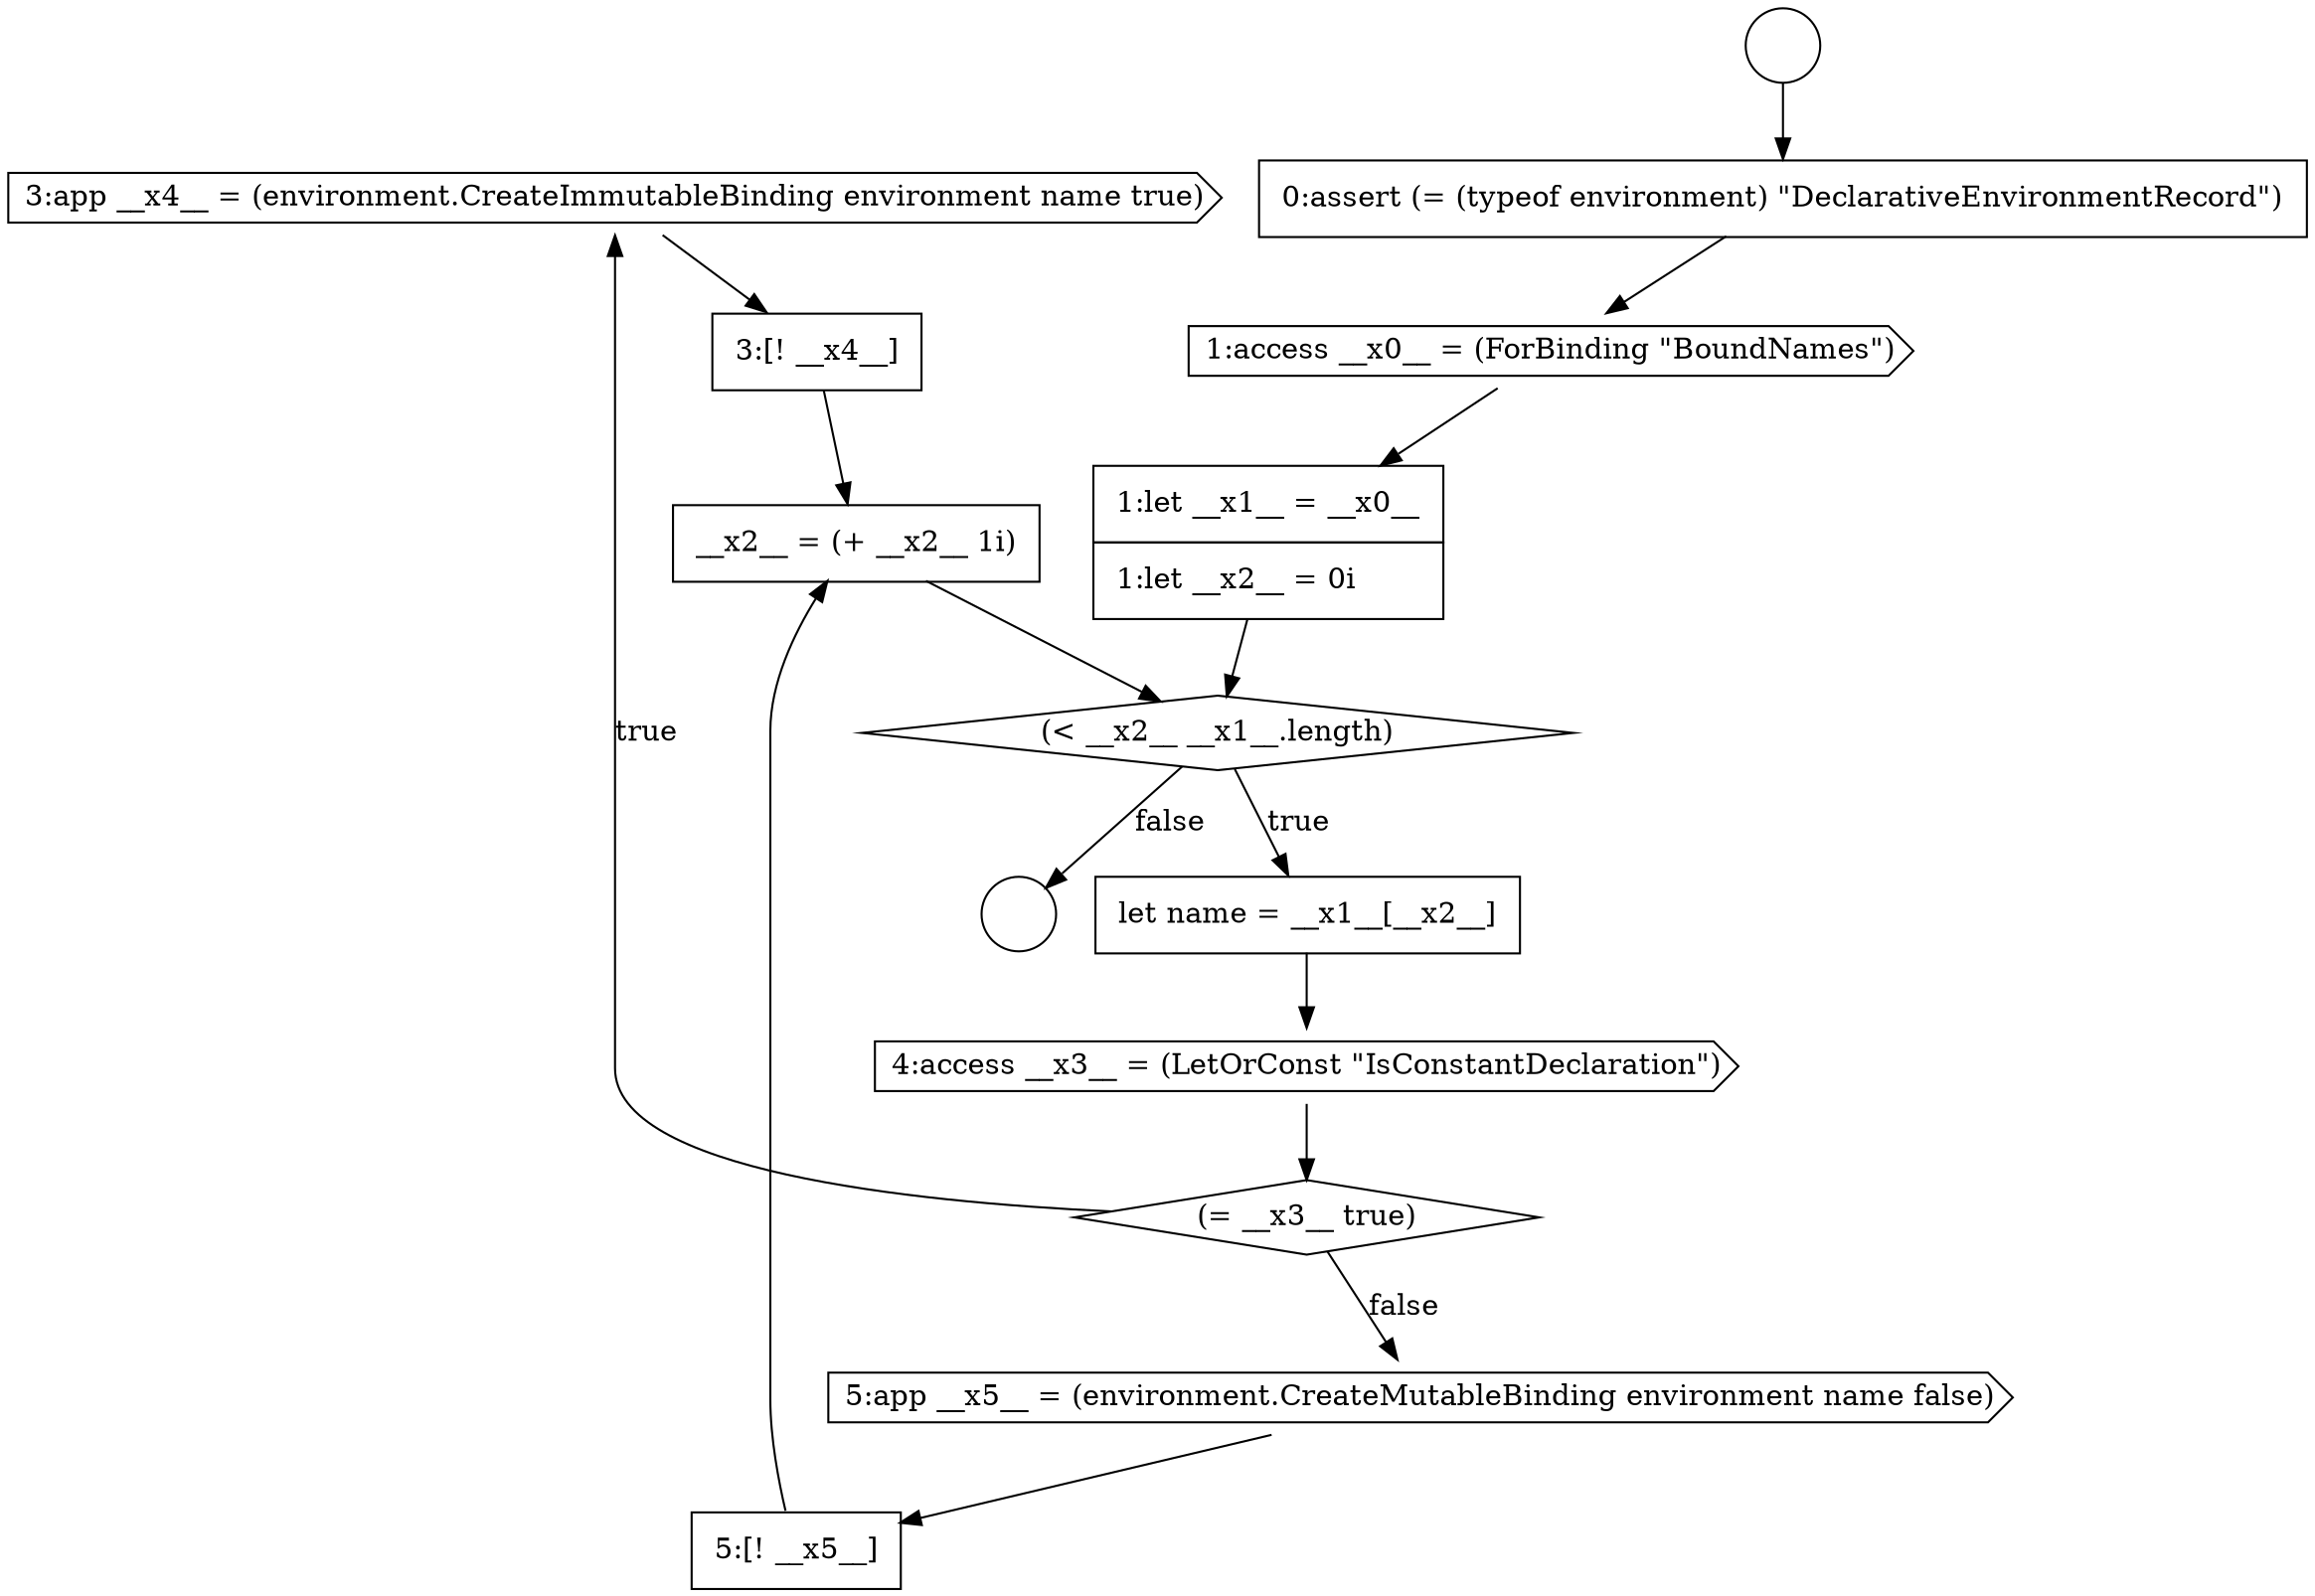 digraph {
  node7761 [shape=cds, label=<<font color="black">3:app __x4__ = (environment.CreateImmutableBinding environment name true)</font>> color="black" fillcolor="white" style=filled]
  node7754 [shape=none, margin=0, label=<<font color="black">
    <table border="0" cellborder="1" cellspacing="0" cellpadding="10">
      <tr><td align="left">0:assert (= (typeof environment) &quot;DeclarativeEnvironmentRecord&quot;)</td></tr>
    </table>
  </font>> color="black" fillcolor="white" style=filled]
  node7757 [shape=diamond, label=<<font color="black">(&lt; __x2__ __x1__.length)</font>> color="black" fillcolor="white" style=filled]
  node7762 [shape=none, margin=0, label=<<font color="black">
    <table border="0" cellborder="1" cellspacing="0" cellpadding="10">
      <tr><td align="left">3:[! __x4__]</td></tr>
    </table>
  </font>> color="black" fillcolor="white" style=filled]
  node7753 [shape=circle label=" " color="black" fillcolor="white" style=filled]
  node7763 [shape=cds, label=<<font color="black">5:app __x5__ = (environment.CreateMutableBinding environment name false)</font>> color="black" fillcolor="white" style=filled]
  node7756 [shape=none, margin=0, label=<<font color="black">
    <table border="0" cellborder="1" cellspacing="0" cellpadding="10">
      <tr><td align="left">1:let __x1__ = __x0__</td></tr>
      <tr><td align="left">1:let __x2__ = 0i</td></tr>
    </table>
  </font>> color="black" fillcolor="white" style=filled]
  node7752 [shape=circle label=" " color="black" fillcolor="white" style=filled]
  node7759 [shape=cds, label=<<font color="black">4:access __x3__ = (LetOrConst &quot;IsConstantDeclaration&quot;)</font>> color="black" fillcolor="white" style=filled]
  node7755 [shape=cds, label=<<font color="black">1:access __x0__ = (ForBinding &quot;BoundNames&quot;)</font>> color="black" fillcolor="white" style=filled]
  node7760 [shape=diamond, label=<<font color="black">(= __x3__ true)</font>> color="black" fillcolor="white" style=filled]
  node7758 [shape=none, margin=0, label=<<font color="black">
    <table border="0" cellborder="1" cellspacing="0" cellpadding="10">
      <tr><td align="left">let name = __x1__[__x2__]</td></tr>
    </table>
  </font>> color="black" fillcolor="white" style=filled]
  node7764 [shape=none, margin=0, label=<<font color="black">
    <table border="0" cellborder="1" cellspacing="0" cellpadding="10">
      <tr><td align="left">5:[! __x5__]</td></tr>
    </table>
  </font>> color="black" fillcolor="white" style=filled]
  node7765 [shape=none, margin=0, label=<<font color="black">
    <table border="0" cellborder="1" cellspacing="0" cellpadding="10">
      <tr><td align="left">__x2__ = (+ __x2__ 1i)</td></tr>
    </table>
  </font>> color="black" fillcolor="white" style=filled]
  node7756 -> node7757 [ color="black"]
  node7752 -> node7754 [ color="black"]
  node7762 -> node7765 [ color="black"]
  node7761 -> node7762 [ color="black"]
  node7763 -> node7764 [ color="black"]
  node7754 -> node7755 [ color="black"]
  node7758 -> node7759 [ color="black"]
  node7764 -> node7765 [ color="black"]
  node7765 -> node7757 [ color="black"]
  node7760 -> node7761 [label=<<font color="black">true</font>> color="black"]
  node7760 -> node7763 [label=<<font color="black">false</font>> color="black"]
  node7755 -> node7756 [ color="black"]
  node7757 -> node7758 [label=<<font color="black">true</font>> color="black"]
  node7757 -> node7753 [label=<<font color="black">false</font>> color="black"]
  node7759 -> node7760 [ color="black"]
}
